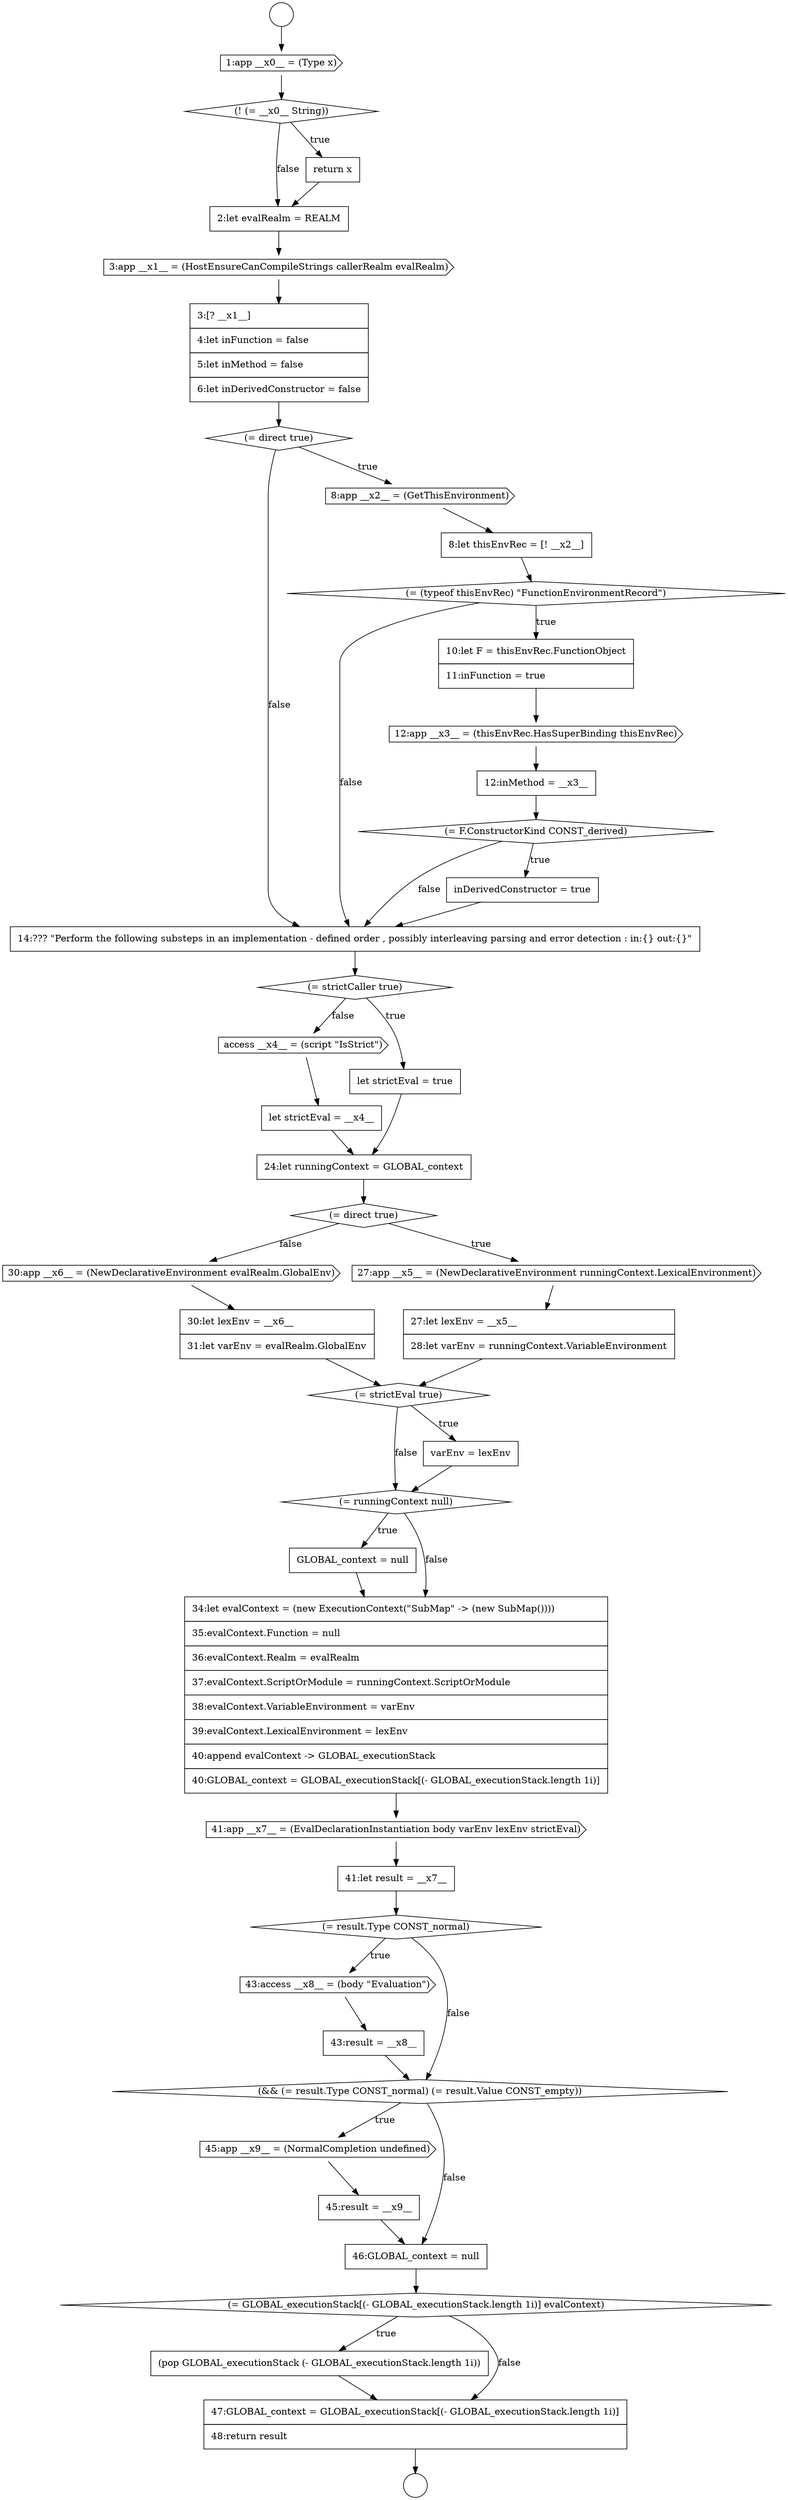 digraph {
  node11620 [shape=none, margin=0, label=<<font color="black">
    <table border="0" cellborder="1" cellspacing="0" cellpadding="10">
      <tr><td align="left">43:result = __x8__</td></tr>
    </table>
  </font>> color="black" fillcolor="white" style=filled]
  node11603 [shape=cds, label=<<font color="black">access __x4__ = (script &quot;IsStrict&quot;)</font>> color="black" fillcolor="white" style=filled]
  node11596 [shape=cds, label=<<font color="black">12:app __x3__ = (thisEnvRec.HasSuperBinding thisEnvRec)</font>> color="black" fillcolor="white" style=filled]
  node11597 [shape=none, margin=0, label=<<font color="black">
    <table border="0" cellborder="1" cellspacing="0" cellpadding="10">
      <tr><td align="left">12:inMethod = __x3__</td></tr>
    </table>
  </font>> color="black" fillcolor="white" style=filled]
  node11614 [shape=none, margin=0, label=<<font color="black">
    <table border="0" cellborder="1" cellspacing="0" cellpadding="10">
      <tr><td align="left">GLOBAL_context = null</td></tr>
    </table>
  </font>> color="black" fillcolor="white" style=filled]
  node11625 [shape=diamond, label=<<font color="black">(= GLOBAL_executionStack[(- GLOBAL_executionStack.length 1i)] evalContext)</font>> color="black" fillcolor="white" style=filled]
  node11593 [shape=none, margin=0, label=<<font color="black">
    <table border="0" cellborder="1" cellspacing="0" cellpadding="10">
      <tr><td align="left">8:let thisEnvRec = [! __x2__]</td></tr>
    </table>
  </font>> color="black" fillcolor="white" style=filled]
  node11591 [shape=diamond, label=<<font color="black">(= direct true)</font>> color="black" fillcolor="white" style=filled]
  node11618 [shape=diamond, label=<<font color="black">(= result.Type CONST_normal)</font>> color="black" fillcolor="white" style=filled]
  node11626 [shape=none, margin=0, label=<<font color="black">
    <table border="0" cellborder="1" cellspacing="0" cellpadding="10">
      <tr><td align="left">(pop GLOBAL_executionStack (- GLOBAL_executionStack.length 1i))</td></tr>
    </table>
  </font>> color="black" fillcolor="white" style=filled]
  node11622 [shape=cds, label=<<font color="black">45:app __x9__ = (NormalCompletion undefined)</font>> color="black" fillcolor="white" style=filled]
  node11617 [shape=none, margin=0, label=<<font color="black">
    <table border="0" cellborder="1" cellspacing="0" cellpadding="10">
      <tr><td align="left">41:let result = __x7__</td></tr>
    </table>
  </font>> color="black" fillcolor="white" style=filled]
  node11613 [shape=diamond, label=<<font color="black">(= runningContext null)</font>> color="black" fillcolor="white" style=filled]
  node11588 [shape=none, margin=0, label=<<font color="black">
    <table border="0" cellborder="1" cellspacing="0" cellpadding="10">
      <tr><td align="left">2:let evalRealm = REALM</td></tr>
    </table>
  </font>> color="black" fillcolor="white" style=filled]
  node11609 [shape=cds, label=<<font color="black">30:app __x6__ = (NewDeclarativeEnvironment evalRealm.GlobalEnv)</font>> color="black" fillcolor="white" style=filled]
  node11600 [shape=none, margin=0, label=<<font color="black">
    <table border="0" cellborder="1" cellspacing="0" cellpadding="10">
      <tr><td align="left">14:??? &quot;Perform the following substeps in an implementation - defined order , possibly interleaving parsing and error detection : in:{} out:{}&quot;</td></tr>
    </table>
  </font>> color="black" fillcolor="white" style=filled]
  node11619 [shape=cds, label=<<font color="black">43:access __x8__ = (body &quot;Evaluation&quot;)</font>> color="black" fillcolor="white" style=filled]
  node11587 [shape=none, margin=0, label=<<font color="black">
    <table border="0" cellborder="1" cellspacing="0" cellpadding="10">
      <tr><td align="left">return x</td></tr>
    </table>
  </font>> color="black" fillcolor="white" style=filled]
  node11592 [shape=cds, label=<<font color="black">8:app __x2__ = (GetThisEnvironment)</font>> color="black" fillcolor="white" style=filled]
  node11624 [shape=none, margin=0, label=<<font color="black">
    <table border="0" cellborder="1" cellspacing="0" cellpadding="10">
      <tr><td align="left">46:GLOBAL_context = null</td></tr>
    </table>
  </font>> color="black" fillcolor="white" style=filled]
  node11602 [shape=none, margin=0, label=<<font color="black">
    <table border="0" cellborder="1" cellspacing="0" cellpadding="10">
      <tr><td align="left">let strictEval = true</td></tr>
    </table>
  </font>> color="black" fillcolor="white" style=filled]
  node11608 [shape=none, margin=0, label=<<font color="black">
    <table border="0" cellborder="1" cellspacing="0" cellpadding="10">
      <tr><td align="left">27:let lexEnv = __x5__</td></tr>
      <tr><td align="left">28:let varEnv = runningContext.VariableEnvironment</td></tr>
    </table>
  </font>> color="black" fillcolor="white" style=filled]
  node11606 [shape=diamond, label=<<font color="black">(= direct true)</font>> color="black" fillcolor="white" style=filled]
  node11610 [shape=none, margin=0, label=<<font color="black">
    <table border="0" cellborder="1" cellspacing="0" cellpadding="10">
      <tr><td align="left">30:let lexEnv = __x6__</td></tr>
      <tr><td align="left">31:let varEnv = evalRealm.GlobalEnv</td></tr>
    </table>
  </font>> color="black" fillcolor="white" style=filled]
  node11615 [shape=none, margin=0, label=<<font color="black">
    <table border="0" cellborder="1" cellspacing="0" cellpadding="10">
      <tr><td align="left">34:let evalContext = (new ExecutionContext(&quot;SubMap&quot; -&gt; (new SubMap())))</td></tr>
      <tr><td align="left">35:evalContext.Function = null</td></tr>
      <tr><td align="left">36:evalContext.Realm = evalRealm</td></tr>
      <tr><td align="left">37:evalContext.ScriptOrModule = runningContext.ScriptOrModule</td></tr>
      <tr><td align="left">38:evalContext.VariableEnvironment = varEnv</td></tr>
      <tr><td align="left">39:evalContext.LexicalEnvironment = lexEnv</td></tr>
      <tr><td align="left">40:append evalContext -&gt; GLOBAL_executionStack</td></tr>
      <tr><td align="left">40:GLOBAL_context = GLOBAL_executionStack[(- GLOBAL_executionStack.length 1i)]</td></tr>
    </table>
  </font>> color="black" fillcolor="white" style=filled]
  node11598 [shape=diamond, label=<<font color="black">(= F.ConstructorKind CONST_derived)</font>> color="black" fillcolor="white" style=filled]
  node11601 [shape=diamond, label=<<font color="black">(= strictCaller true)</font>> color="black" fillcolor="white" style=filled]
  node11586 [shape=diamond, label=<<font color="black">(! (= __x0__ String))</font>> color="black" fillcolor="white" style=filled]
  node11623 [shape=none, margin=0, label=<<font color="black">
    <table border="0" cellborder="1" cellspacing="0" cellpadding="10">
      <tr><td align="left">45:result = __x9__</td></tr>
    </table>
  </font>> color="black" fillcolor="white" style=filled]
  node11583 [shape=circle label=" " color="black" fillcolor="white" style=filled]
  node11590 [shape=none, margin=0, label=<<font color="black">
    <table border="0" cellborder="1" cellspacing="0" cellpadding="10">
      <tr><td align="left">3:[? __x1__]</td></tr>
      <tr><td align="left">4:let inFunction = false</td></tr>
      <tr><td align="left">5:let inMethod = false</td></tr>
      <tr><td align="left">6:let inDerivedConstructor = false</td></tr>
    </table>
  </font>> color="black" fillcolor="white" style=filled]
  node11607 [shape=cds, label=<<font color="black">27:app __x5__ = (NewDeclarativeEnvironment runningContext.LexicalEnvironment)</font>> color="black" fillcolor="white" style=filled]
  node11605 [shape=none, margin=0, label=<<font color="black">
    <table border="0" cellborder="1" cellspacing="0" cellpadding="10">
      <tr><td align="left">24:let runningContext = GLOBAL_context</td></tr>
    </table>
  </font>> color="black" fillcolor="white" style=filled]
  node11611 [shape=diamond, label=<<font color="black">(= strictEval true)</font>> color="black" fillcolor="white" style=filled]
  node11594 [shape=diamond, label=<<font color="black">(= (typeof thisEnvRec) &quot;FunctionEnvironmentRecord&quot;)</font>> color="black" fillcolor="white" style=filled]
  node11584 [shape=circle label=" " color="black" fillcolor="white" style=filled]
  node11585 [shape=cds, label=<<font color="black">1:app __x0__ = (Type x)</font>> color="black" fillcolor="white" style=filled]
  node11599 [shape=none, margin=0, label=<<font color="black">
    <table border="0" cellborder="1" cellspacing="0" cellpadding="10">
      <tr><td align="left">inDerivedConstructor = true</td></tr>
    </table>
  </font>> color="black" fillcolor="white" style=filled]
  node11604 [shape=none, margin=0, label=<<font color="black">
    <table border="0" cellborder="1" cellspacing="0" cellpadding="10">
      <tr><td align="left">let strictEval = __x4__</td></tr>
    </table>
  </font>> color="black" fillcolor="white" style=filled]
  node11589 [shape=cds, label=<<font color="black">3:app __x1__ = (HostEnsureCanCompileStrings callerRealm evalRealm)</font>> color="black" fillcolor="white" style=filled]
  node11612 [shape=none, margin=0, label=<<font color="black">
    <table border="0" cellborder="1" cellspacing="0" cellpadding="10">
      <tr><td align="left">varEnv = lexEnv</td></tr>
    </table>
  </font>> color="black" fillcolor="white" style=filled]
  node11595 [shape=none, margin=0, label=<<font color="black">
    <table border="0" cellborder="1" cellspacing="0" cellpadding="10">
      <tr><td align="left">10:let F = thisEnvRec.FunctionObject</td></tr>
      <tr><td align="left">11:inFunction = true</td></tr>
    </table>
  </font>> color="black" fillcolor="white" style=filled]
  node11627 [shape=none, margin=0, label=<<font color="black">
    <table border="0" cellborder="1" cellspacing="0" cellpadding="10">
      <tr><td align="left">47:GLOBAL_context = GLOBAL_executionStack[(- GLOBAL_executionStack.length 1i)]</td></tr>
      <tr><td align="left">48:return result</td></tr>
    </table>
  </font>> color="black" fillcolor="white" style=filled]
  node11621 [shape=diamond, label=<<font color="black">(&amp;&amp; (= result.Type CONST_normal) (= result.Value CONST_empty))</font>> color="black" fillcolor="white" style=filled]
  node11616 [shape=cds, label=<<font color="black">41:app __x7__ = (EvalDeclarationInstantiation body varEnv lexEnv strictEval)</font>> color="black" fillcolor="white" style=filled]
  node11590 -> node11591 [ color="black"]
  node11587 -> node11588 [ color="black"]
  node11602 -> node11605 [ color="black"]
  node11615 -> node11616 [ color="black"]
  node11621 -> node11622 [label=<<font color="black">true</font>> color="black"]
  node11621 -> node11624 [label=<<font color="black">false</font>> color="black"]
  node11610 -> node11611 [ color="black"]
  node11591 -> node11592 [label=<<font color="black">true</font>> color="black"]
  node11591 -> node11600 [label=<<font color="black">false</font>> color="black"]
  node11592 -> node11593 [ color="black"]
  node11603 -> node11604 [ color="black"]
  node11622 -> node11623 [ color="black"]
  node11614 -> node11615 [ color="black"]
  node11597 -> node11598 [ color="black"]
  node11594 -> node11595 [label=<<font color="black">true</font>> color="black"]
  node11594 -> node11600 [label=<<font color="black">false</font>> color="black"]
  node11583 -> node11585 [ color="black"]
  node11601 -> node11602 [label=<<font color="black">true</font>> color="black"]
  node11601 -> node11603 [label=<<font color="black">false</font>> color="black"]
  node11608 -> node11611 [ color="black"]
  node11613 -> node11614 [label=<<font color="black">true</font>> color="black"]
  node11613 -> node11615 [label=<<font color="black">false</font>> color="black"]
  node11598 -> node11599 [label=<<font color="black">true</font>> color="black"]
  node11598 -> node11600 [label=<<font color="black">false</font>> color="black"]
  node11618 -> node11619 [label=<<font color="black">true</font>> color="black"]
  node11618 -> node11621 [label=<<font color="black">false</font>> color="black"]
  node11595 -> node11596 [ color="black"]
  node11620 -> node11621 [ color="black"]
  node11616 -> node11617 [ color="black"]
  node11599 -> node11600 [ color="black"]
  node11625 -> node11626 [label=<<font color="black">true</font>> color="black"]
  node11625 -> node11627 [label=<<font color="black">false</font>> color="black"]
  node11617 -> node11618 [ color="black"]
  node11605 -> node11606 [ color="black"]
  node11600 -> node11601 [ color="black"]
  node11607 -> node11608 [ color="black"]
  node11604 -> node11605 [ color="black"]
  node11626 -> node11627 [ color="black"]
  node11588 -> node11589 [ color="black"]
  node11596 -> node11597 [ color="black"]
  node11624 -> node11625 [ color="black"]
  node11593 -> node11594 [ color="black"]
  node11585 -> node11586 [ color="black"]
  node11623 -> node11624 [ color="black"]
  node11589 -> node11590 [ color="black"]
  node11606 -> node11607 [label=<<font color="black">true</font>> color="black"]
  node11606 -> node11609 [label=<<font color="black">false</font>> color="black"]
  node11619 -> node11620 [ color="black"]
  node11611 -> node11612 [label=<<font color="black">true</font>> color="black"]
  node11611 -> node11613 [label=<<font color="black">false</font>> color="black"]
  node11586 -> node11587 [label=<<font color="black">true</font>> color="black"]
  node11586 -> node11588 [label=<<font color="black">false</font>> color="black"]
  node11612 -> node11613 [ color="black"]
  node11609 -> node11610 [ color="black"]
  node11627 -> node11584 [ color="black"]
}
